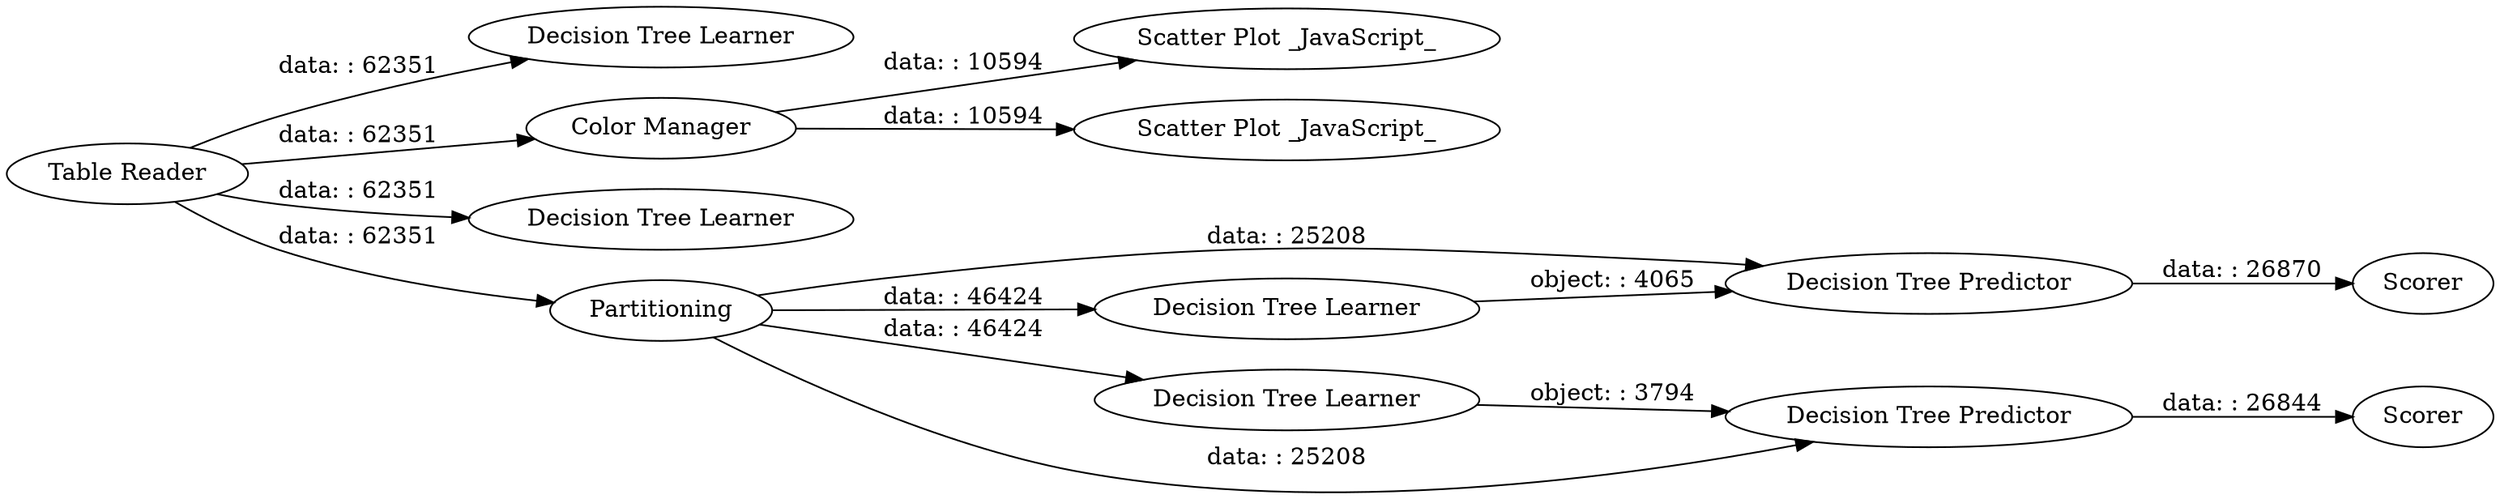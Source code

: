 digraph {
	"-8525294083402419994_6" [label="Decision Tree Learner"]
	"-8525294083402419994_8" [label="Decision Tree Learner"]
	"-8525294083402419994_2" [label="Color Manager"]
	"-8525294083402419994_4" [label="Scatter Plot _JavaScript_"]
	"-8525294083402419994_13" [label=Scorer]
	"-8525294083402419994_1" [label="Table Reader"]
	"-8525294083402419994_5" [label="Decision Tree Learner"]
	"-8525294083402419994_3" [label="Scatter Plot _JavaScript_"]
	"-8525294083402419994_12" [label="Decision Tree Predictor"]
	"-8525294083402419994_11" [label=Scorer]
	"-8525294083402419994_9" [label="Decision Tree Learner"]
	"-8525294083402419994_7" [label=Partitioning]
	"-8525294083402419994_10" [label="Decision Tree Predictor"]
	"-8525294083402419994_1" -> "-8525294083402419994_5" [label="data: : 62351"]
	"-8525294083402419994_9" -> "-8525294083402419994_12" [label="object: : 3794"]
	"-8525294083402419994_7" -> "-8525294083402419994_12" [label="data: : 25208"]
	"-8525294083402419994_2" -> "-8525294083402419994_3" [label="data: : 10594"]
	"-8525294083402419994_8" -> "-8525294083402419994_10" [label="object: : 4065"]
	"-8525294083402419994_1" -> "-8525294083402419994_2" [label="data: : 62351"]
	"-8525294083402419994_2" -> "-8525294083402419994_4" [label="data: : 10594"]
	"-8525294083402419994_1" -> "-8525294083402419994_7" [label="data: : 62351"]
	"-8525294083402419994_7" -> "-8525294083402419994_10" [label="data: : 25208"]
	"-8525294083402419994_1" -> "-8525294083402419994_6" [label="data: : 62351"]
	"-8525294083402419994_7" -> "-8525294083402419994_9" [label="data: : 46424"]
	"-8525294083402419994_10" -> "-8525294083402419994_11" [label="data: : 26870"]
	"-8525294083402419994_7" -> "-8525294083402419994_8" [label="data: : 46424"]
	"-8525294083402419994_12" -> "-8525294083402419994_13" [label="data: : 26844"]
	rankdir=LR
}
